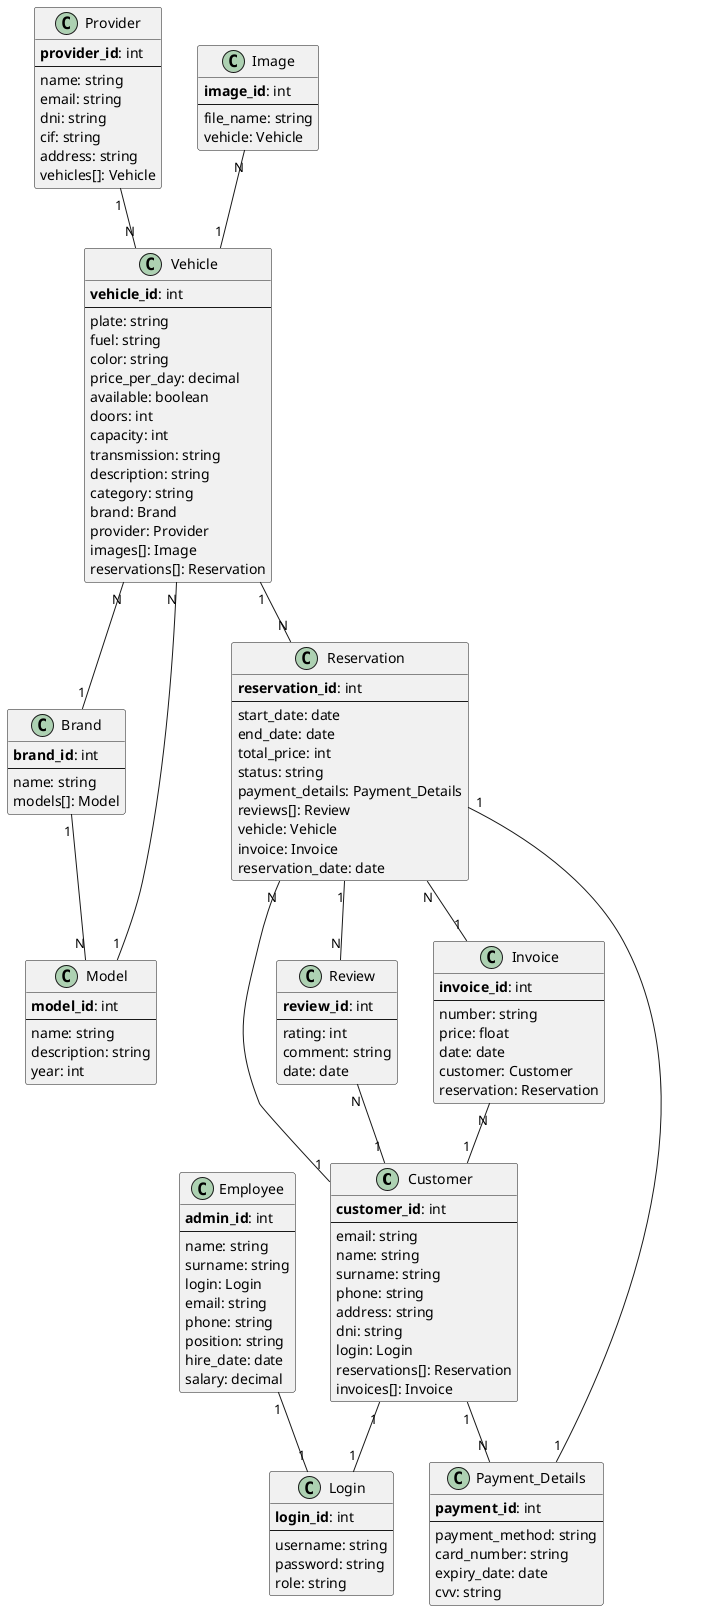 @startuml LegacyMotorsModel

!define Table(name, fields) class name
!define primary_key(x) <b>x</b>

Table(Customer, customer) {
    primary_key(customer_id): int
    --
    email: string
    name: string
    surname: string
    phone: string
    address: string
    dni: string
    login: Login
    reservations[]: Reservation
    invoices[]: Invoice
}

Table(Employee, employee) {
  primary_key(admin_id): int
  --
  name: string
  surname: string
  login: Login
  email: string
  phone: string
  position: string
  hire_date: date
  salary: decimal
}

Table(Provider, provider) {
    primary_key(provider_id): int
    --
    name: string
    email: string
    dni: string
    cif: string
    address: string
    vehicles[]: Vehicle
}

Table(Login, login) {
  primary_key(login_id): int
  --
  username: string
  password: string
  role: string
}

Table(Vehicle, vehicle) {
    primary_key(vehicle_id): int
    --
    plate: string
    fuel: string
    color: string
    price_per_day: decimal
    available: boolean
    doors: int
    capacity: int
    transmission: string
    description: string
    category: string
    brand: Brand
    provider: Provider
    images[]: Image
    reservations[]: Reservation
}

Table(Brand, brand) {
    primary_key(brand_id): int
    --
    name: string
    models[]: Model
}

Table(Model, model) {
    primary_key(model_id): int
    --
    name: string
    description: string
    year: int
}

Table(Reservation, reservation) {
    primary_key(reservation_id): int
    --
    start_date: date
    end_date: date
    total_price: int
    status: string
    payment_details: Payment_Details
    reviews[]: Review
    vehicle: Vehicle
    invoice: Invoice
    reservation_date: date
}

Table(Payment_Details, payment_details) {
    primary_key(payment_id): int
    --
    payment_method: string
    card_number: string
    expiry_date: date
    cvv: string
}

Table(Review, review) {
    primary_key(review_id): int
    --
    rating: int
    comment: string
    date: date
}

Table(Image, image) {
    primary_key(image_id): int
    --
    file_name: string
    vehicle: Vehicle
}

Table(Invoice, invoice) {
    primary_key(invoice_id): int
    --
    number: string
    price: float
    date: date
    customer: Customer
    reservation: Reservation
}

Customer "1" -- "1" Login
Employee "1" -- "1" Login
Provider "1" -- "N" Vehicle
Vehicle "N" -- "1" Brand
Vehicle "N" -- "1" Model
Brand "1" -- "N" Model
Reservation "N" -- "1" Customer
Reservation "1" -- "1" Payment_Details
Reservation "1" -- "N" Review
Vehicle "1" -- "N" Reservation
Image "N" -- "1" Vehicle
Invoice "N" -- "1" Customer
Reservation "N" -- "1" Invoice
Review "N" -- "1" Customer
Customer "1" -- "N" Payment_Details

@enduml
